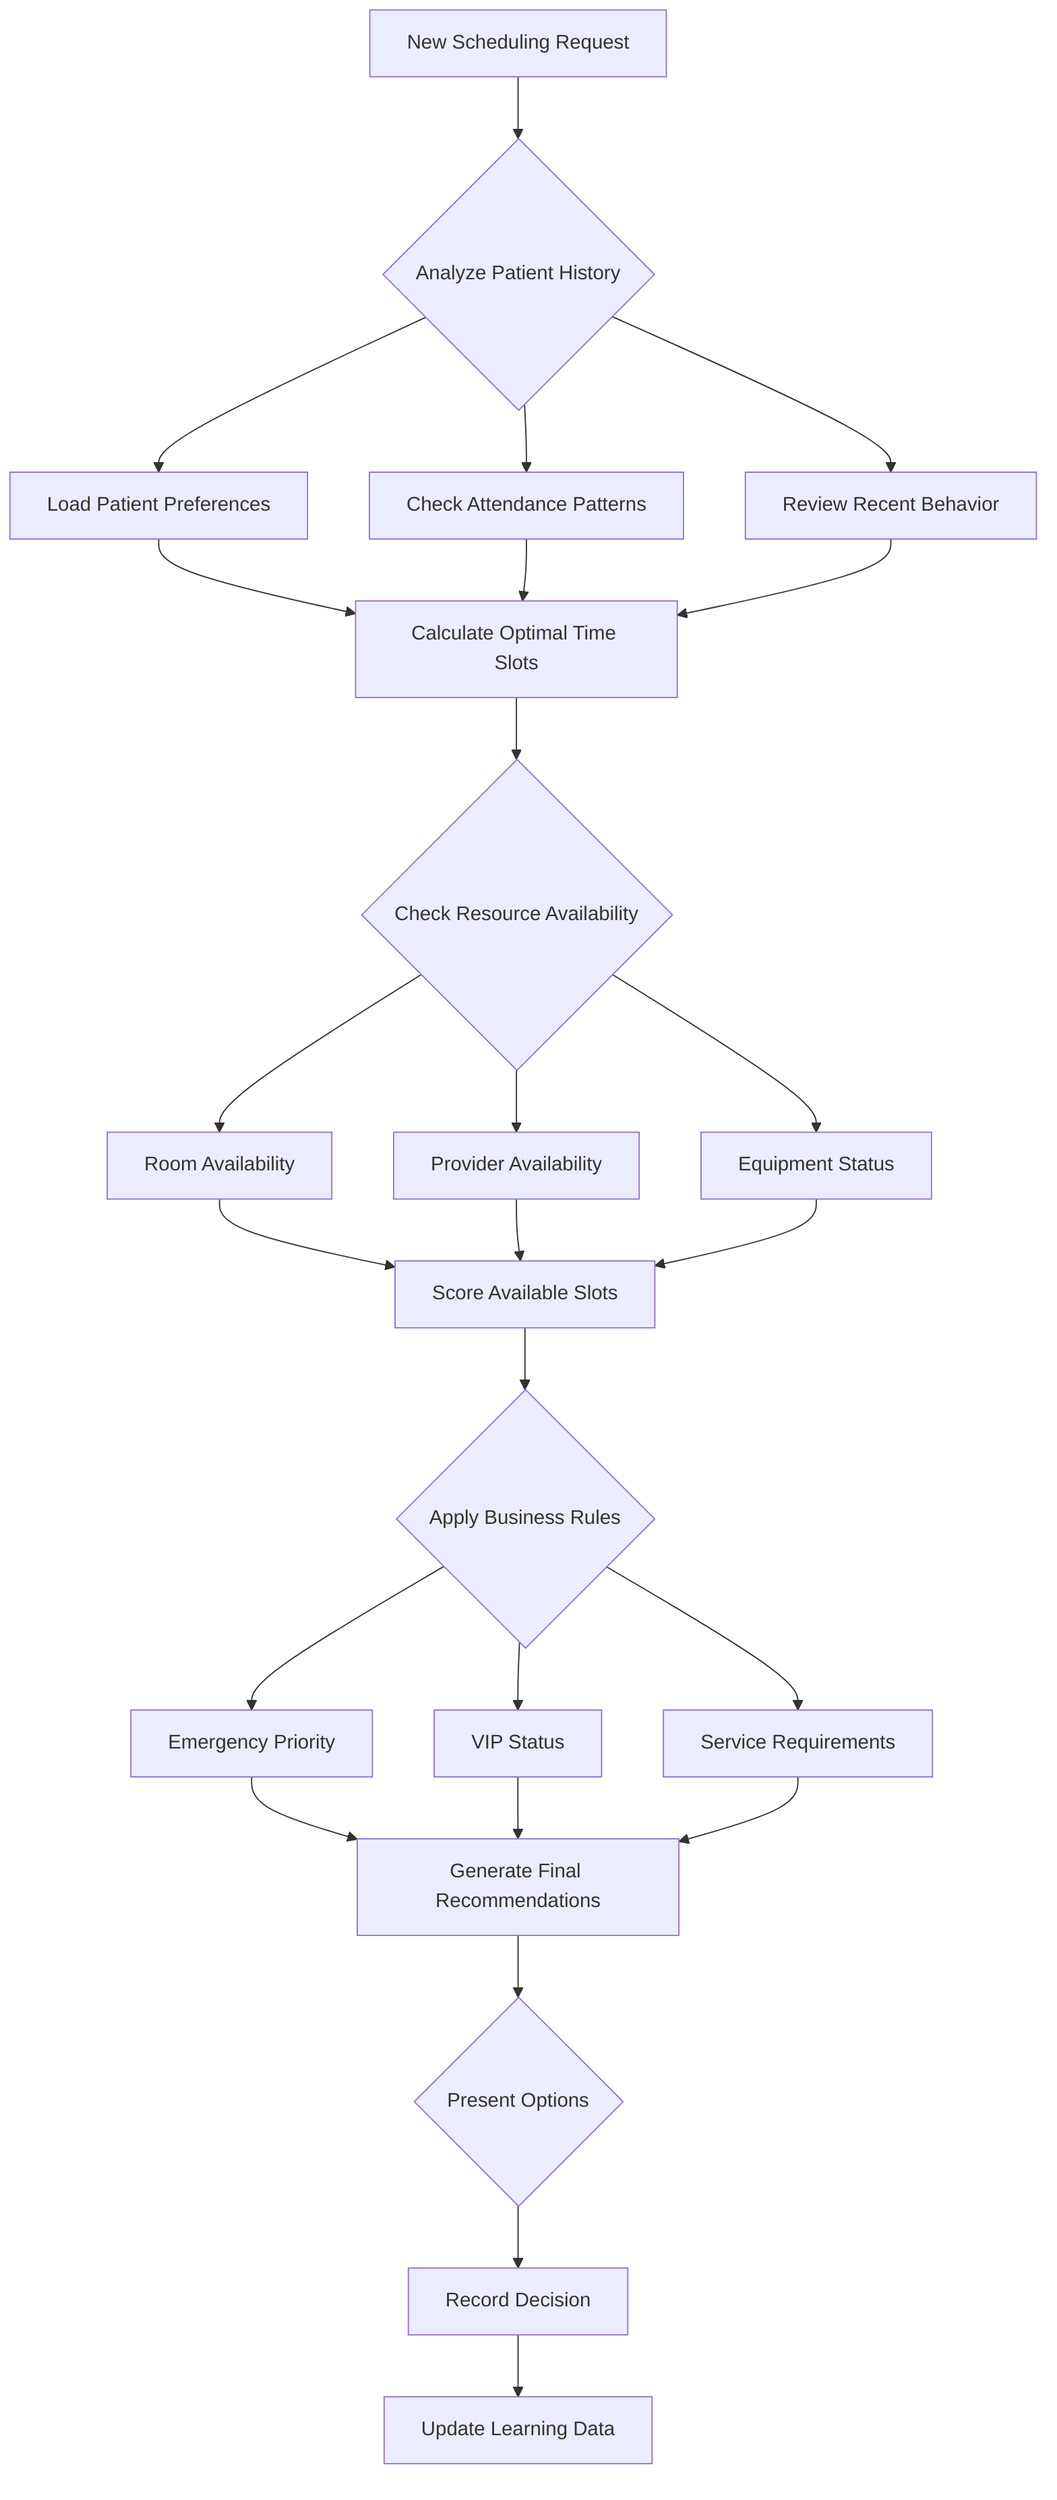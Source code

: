 flowchart TD
    A[New Scheduling Request] --> B{Analyze Patient History}
    B --> C[Load Patient Preferences]
    B --> D[Check Attendance Patterns]
    B --> E[Review Recent Behavior]
    
    C --> F[Calculate Optimal Time Slots]
    D --> F
    E --> F
    
    F --> G{Check Resource Availability}
    G --> H[Room Availability]
    G --> I[Provider Availability]
    G --> J[Equipment Status]
    
    H --> K[Score Available Slots]
    I --> K
    J --> K
    
    K --> L{Apply Business Rules}
    L --> M[Emergency Priority]
    L --> N[VIP Status]
    L --> O[Service Requirements]
    
    M --> P[Generate Final Recommendations]
    N --> P
    O --> P
    
    P --> Q{Present Options}
    Q --> R[Record Decision]
    R --> S[Update Learning Data]
